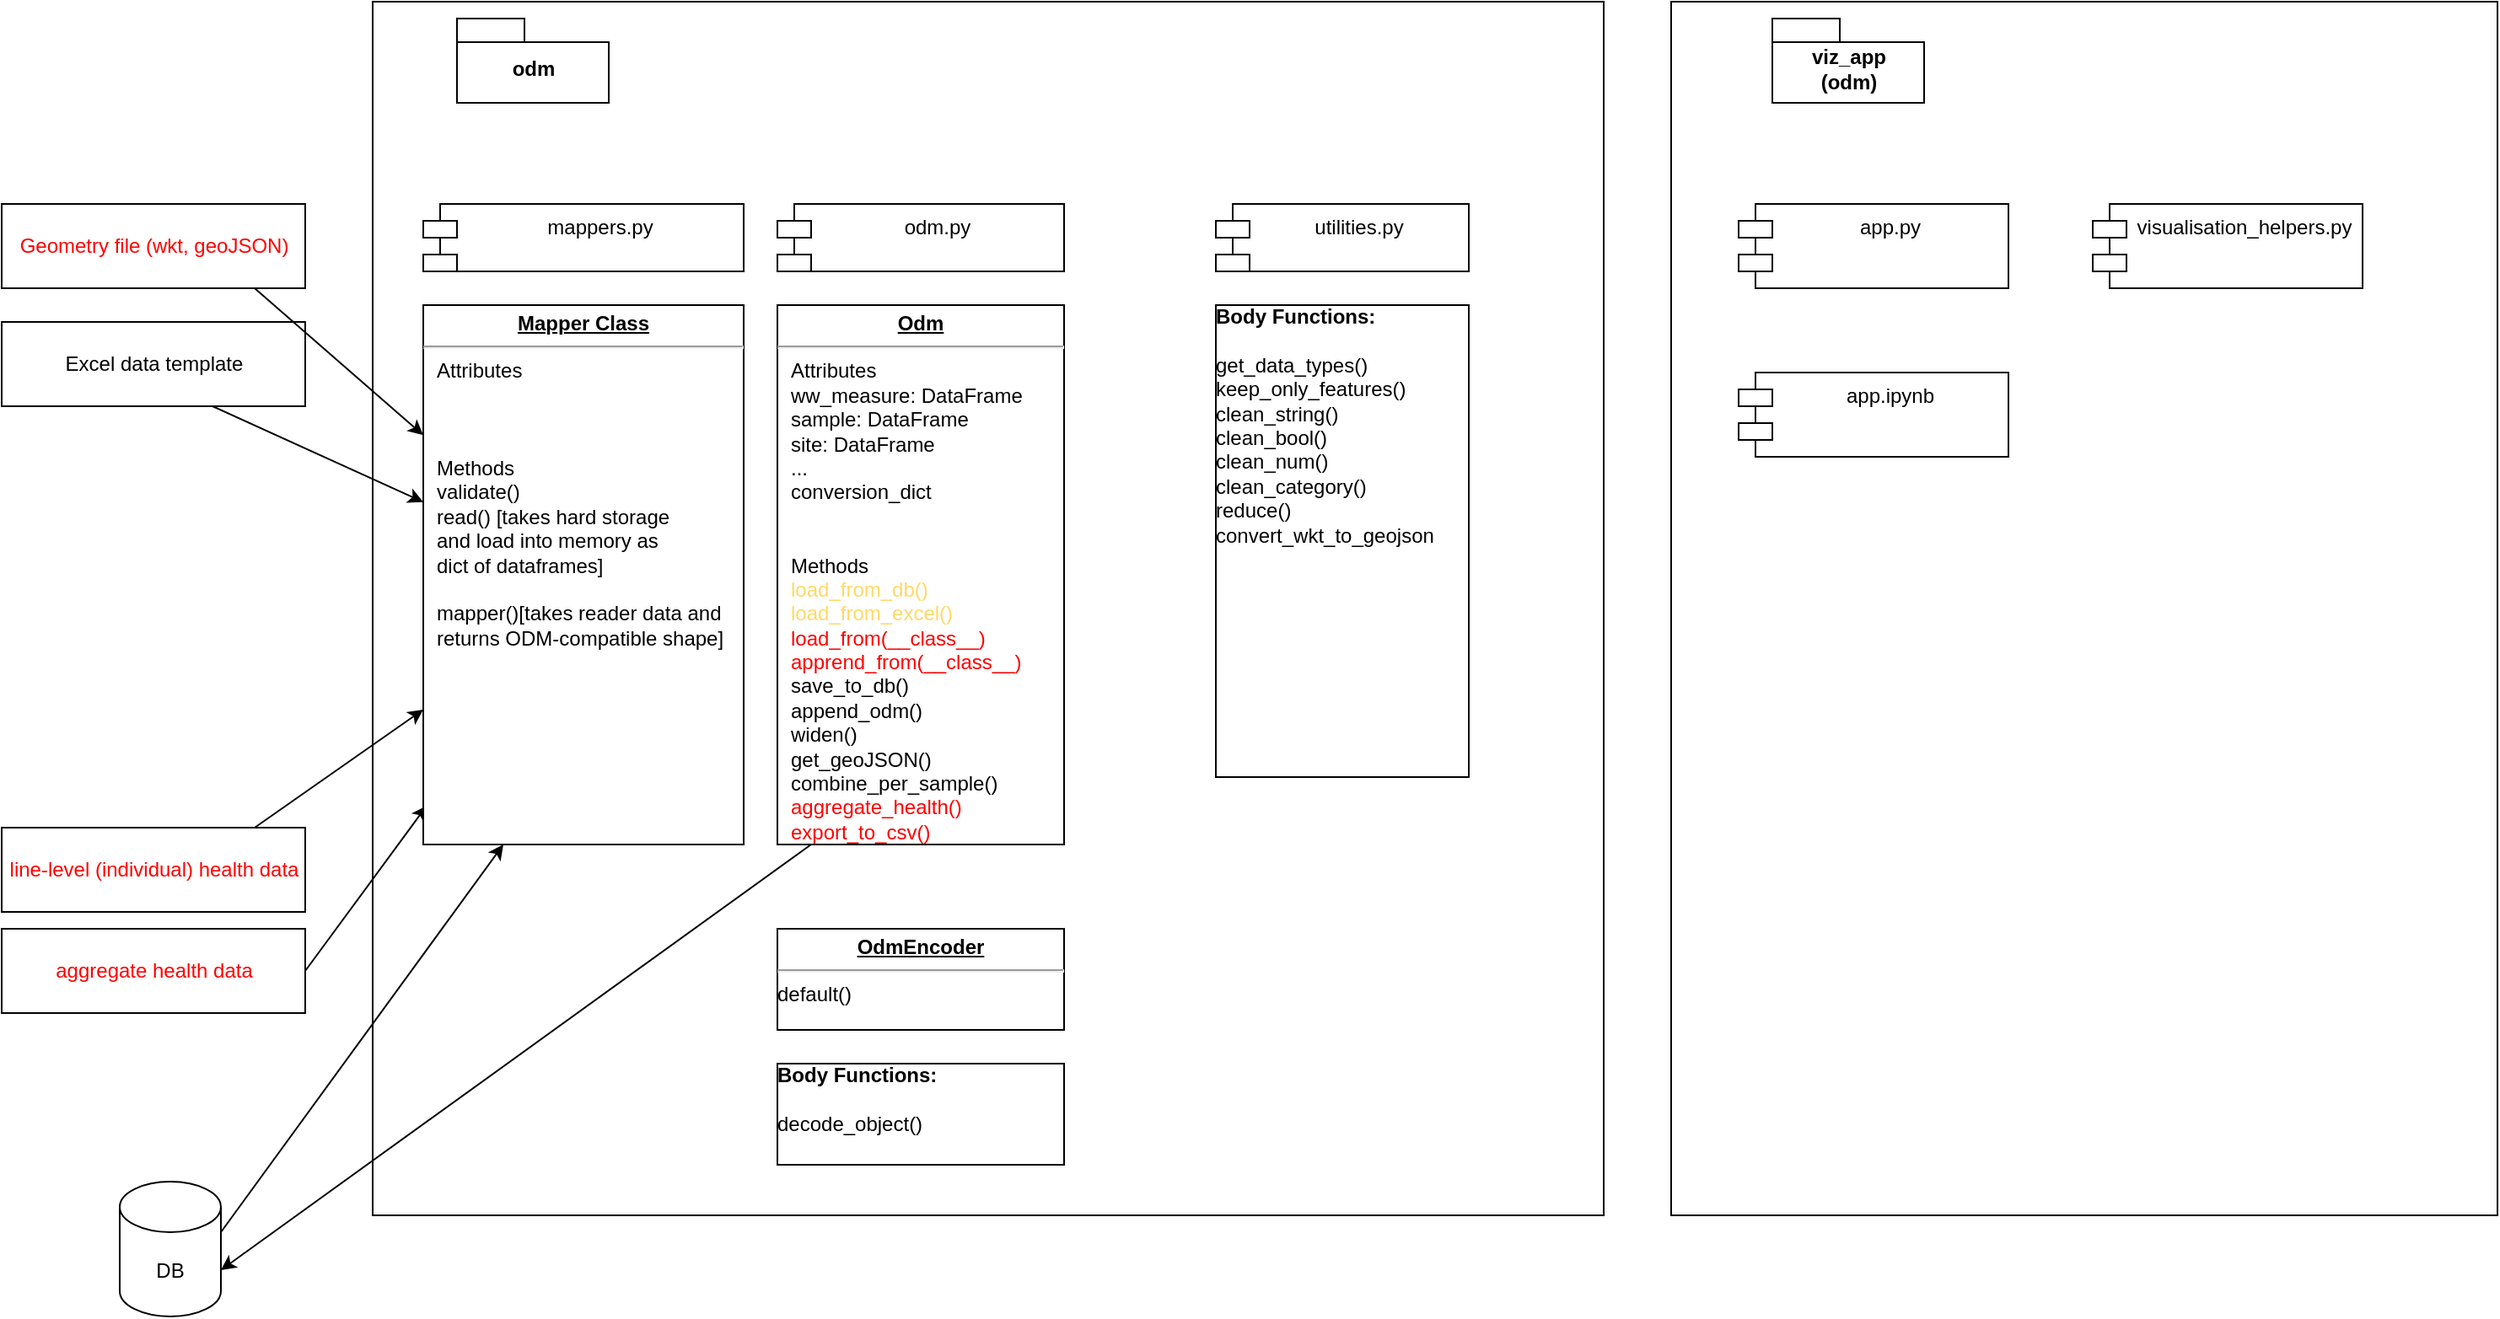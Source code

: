 <mxfile version="14.4.8" type="github"><diagram id="J2tYgQzWkE0d9zS7tPdh" name="Page-1"><mxGraphModel dx="1426" dy="852" grid="1" gridSize="10" guides="1" tooltips="1" connect="1" arrows="1" fold="1" page="1" pageScale="1" pageWidth="850" pageHeight="1100" math="0" shadow="0"><root><mxCell id="0"/><mxCell id="1" parent="0"/><mxCell id="Ons94C2ZRACeFPXKF9dP-37" value="" style="rounded=0;whiteSpace=wrap;html=1;fontColor=#FF0000;fillColor=none;" vertex="1" parent="1"><mxGeometry x="1020" y="80" width="490" height="720" as="geometry"/></mxCell><mxCell id="Ons94C2ZRACeFPXKF9dP-36" value="" style="rounded=0;whiteSpace=wrap;html=1;fontColor=#FF0000;fillColor=none;" vertex="1" parent="1"><mxGeometry x="250" y="80" width="730" height="720" as="geometry"/></mxCell><mxCell id="Ons94C2ZRACeFPXKF9dP-13" value="odm" style="shape=folder;fontStyle=1;spacingTop=10;tabWidth=40;tabHeight=14;tabPosition=left;html=1;" vertex="1" parent="1"><mxGeometry x="300" y="90" width="90" height="50" as="geometry"/></mxCell><mxCell id="Ons94C2ZRACeFPXKF9dP-15" value="odm.py " style="shape=module;align=left;spacingLeft=20;align=center;verticalAlign=top;" vertex="1" parent="1"><mxGeometry x="490" y="200" width="170" height="40" as="geometry"/></mxCell><mxCell id="Ons94C2ZRACeFPXKF9dP-16" value="utilities.py " style="shape=module;align=left;spacingLeft=20;align=center;verticalAlign=top;" vertex="1" parent="1"><mxGeometry x="750" y="200" width="150" height="40" as="geometry"/></mxCell><mxCell id="Ons94C2ZRACeFPXKF9dP-17" value="visualisation_helpers.py " style="shape=module;align=left;spacingLeft=20;align=center;verticalAlign=top;" vertex="1" parent="1"><mxGeometry x="1270" y="200" width="160" height="50" as="geometry"/></mxCell><mxCell id="Ons94C2ZRACeFPXKF9dP-18" value="&lt;p style=&quot;margin: 0px ; margin-top: 4px ; text-align: center ; text-decoration: underline&quot;&gt;&lt;b&gt;Odm&lt;/b&gt;&lt;/p&gt;&lt;hr&gt;&lt;p style=&quot;margin: 0px ; margin-left: 8px&quot;&gt;Attributes&lt;br&gt;&lt;/p&gt;&lt;p style=&quot;margin: 0px ; margin-left: 8px&quot;&gt;ww_measure: DataFrame&lt;/p&gt;&lt;p style=&quot;margin: 0px ; margin-left: 8px&quot;&gt;sample: DataFrame&lt;/p&gt;&lt;p style=&quot;margin: 0px ; margin-left: 8px&quot;&gt;site: DataFrame&lt;/p&gt;&lt;p style=&quot;margin: 0px ; margin-left: 8px&quot;&gt;...&lt;/p&gt;&lt;p style=&quot;margin: 0px ; margin-left: 8px&quot;&gt;conversion_dict&lt;br&gt;&lt;/p&gt;&lt;p style=&quot;margin: 0px ; margin-left: 8px&quot;&gt;&lt;br&gt;&lt;/p&gt;&lt;p style=&quot;margin: 0px ; margin-left: 8px&quot;&gt;&lt;br&gt;&lt;/p&gt;&lt;p style=&quot;margin: 0px ; margin-left: 8px&quot;&gt;Methods&lt;/p&gt;&lt;p style=&quot;margin: 0px ; margin-left: 8px&quot;&gt;&lt;font color=&quot;#FFD966&quot;&gt;load_from_db()&lt;/font&gt;&lt;/p&gt;&lt;p style=&quot;margin: 0px ; margin-left: 8px&quot;&gt;&lt;font color=&quot;#FFD966&quot;&gt;load_from_excel()&lt;/font&gt;&lt;/p&gt;&lt;p style=&quot;margin: 0px ; margin-left: 8px&quot;&gt;&lt;font color=&quot;#FFD966&quot;&gt;&lt;font color=&quot;#FF0000&quot;&gt;load_from(__class__)&lt;/font&gt;&lt;/font&gt;&lt;/p&gt;&lt;p style=&quot;margin: 0px ; margin-left: 8px&quot;&gt;&lt;font color=&quot;#FFD966&quot;&gt;&lt;font color=&quot;#FF0000&quot;&gt;apprend_from(__class__)&lt;/font&gt;&lt;br&gt;&lt;/font&gt;&lt;/p&gt;&lt;p style=&quot;margin: 0px ; margin-left: 8px&quot;&gt;save_to_db()&lt;/p&gt;&lt;p style=&quot;margin: 0px ; margin-left: 8px&quot;&gt;append_odm()&lt;/p&gt;&lt;p style=&quot;margin: 0px ; margin-left: 8px&quot;&gt;widen()&lt;/p&gt;&lt;p style=&quot;margin: 0px ; margin-left: 8px&quot;&gt;get_geoJSON()&lt;/p&gt;&lt;p style=&quot;margin: 0px ; margin-left: 8px&quot;&gt;combine_per_sample()&lt;/p&gt;&lt;p style=&quot;margin: 0px ; margin-left: 8px&quot;&gt;&lt;font color=&quot;#FF0000&quot;&gt;aggregate_health()&lt;/font&gt;&lt;/p&gt;&lt;p style=&quot;margin: 0px ; margin-left: 8px&quot;&gt;&lt;font color=&quot;#FF0000&quot;&gt;export_to_csv()&lt;br&gt;&lt;/font&gt;&lt;/p&gt;&lt;p style=&quot;margin: 0px ; margin-left: 8px&quot;&gt;&lt;br&gt;&lt;/p&gt;" style="verticalAlign=top;align=left;overflow=fill;fontSize=12;fontFamily=Helvetica;html=1;" vertex="1" parent="1"><mxGeometry x="490" y="260" width="170" height="320" as="geometry"/></mxCell><mxCell id="Ons94C2ZRACeFPXKF9dP-19" value="&lt;p style=&quot;margin: 0px ; margin-top: 4px ; text-align: center ; text-decoration: underline&quot;&gt;&lt;b&gt;OdmEncoder&lt;/b&gt;&lt;/p&gt;&lt;hr&gt;default()" style="verticalAlign=top;align=left;overflow=fill;fontSize=12;fontFamily=Helvetica;html=1;" vertex="1" parent="1"><mxGeometry x="490" y="630" width="170" height="60" as="geometry"/></mxCell><mxCell id="Ons94C2ZRACeFPXKF9dP-20" value="&lt;div&gt;&lt;b&gt;Body Functions:&lt;/b&gt;&lt;/div&gt;&lt;div&gt;&lt;br&gt;&lt;/div&gt;&lt;div&gt;decode_object()&lt;br&gt;&lt;/div&gt;" style="verticalAlign=top;align=left;overflow=fill;fontSize=12;fontFamily=Helvetica;html=1;" vertex="1" parent="1"><mxGeometry x="490" y="710" width="170" height="60" as="geometry"/></mxCell><mxCell id="Ons94C2ZRACeFPXKF9dP-21" value="&lt;div&gt;&lt;b&gt;Body Functions:&lt;/b&gt;&lt;/div&gt;&lt;div&gt;&lt;br&gt;&lt;/div&gt;&lt;div&gt;get_data_types()&lt;/div&gt;&lt;div&gt;keep_only_features()&lt;/div&gt;&lt;div&gt;clean_string()&lt;/div&gt;&lt;div&gt;clean_bool()&lt;/div&gt;&lt;div&gt;clean_num()&lt;/div&gt;&lt;div&gt;clean_category()&lt;/div&gt;&lt;div&gt;reduce()&lt;/div&gt;&lt;div&gt;convert_wkt_to_geojson&lt;/div&gt;&lt;div&gt;&lt;br&gt;&lt;/div&gt;&lt;div&gt;&lt;br&gt;&lt;/div&gt;" style="verticalAlign=top;align=left;overflow=fill;fontSize=12;fontFamily=Helvetica;html=1;" vertex="1" parent="1"><mxGeometry x="750" y="260" width="150" height="280" as="geometry"/></mxCell><mxCell id="Ons94C2ZRACeFPXKF9dP-22" value="Excel data template" style="html=1;" vertex="1" parent="1"><mxGeometry x="30" y="270" width="180" height="50" as="geometry"/></mxCell><mxCell id="Ons94C2ZRACeFPXKF9dP-23" value="DB" style="shape=cylinder3;whiteSpace=wrap;html=1;boundedLbl=1;backgroundOutline=1;size=15;" vertex="1" parent="1"><mxGeometry x="100" y="780" width="60" height="80" as="geometry"/></mxCell><mxCell id="Ons94C2ZRACeFPXKF9dP-24" value="" style="endArrow=classic;html=1;" edge="1" parent="1" target="Ons94C2ZRACeFPXKF9dP-33"><mxGeometry width="50" height="50" relative="1" as="geometry"><mxPoint x="155" y="320" as="sourcePoint"/><mxPoint x="250" y="380" as="targetPoint"/></mxGeometry></mxCell><mxCell id="Ons94C2ZRACeFPXKF9dP-25" value="" style="endArrow=classic;html=1;entryX=1;entryY=0;entryDx=0;entryDy=52.5;entryPerimeter=0;" edge="1" parent="1" target="Ons94C2ZRACeFPXKF9dP-23"><mxGeometry width="50" height="50" relative="1" as="geometry"><mxPoint x="510" y="580" as="sourcePoint"/><mxPoint x="410" y="650" as="targetPoint"/></mxGeometry></mxCell><mxCell id="Ons94C2ZRACeFPXKF9dP-26" value="" style="endArrow=classic;html=1;entryX=0.25;entryY=1;entryDx=0;entryDy=0;" edge="1" parent="1" target="Ons94C2ZRACeFPXKF9dP-33"><mxGeometry width="50" height="50" relative="1" as="geometry"><mxPoint x="160" y="810" as="sourcePoint"/><mxPoint x="260" y="740" as="targetPoint"/></mxGeometry></mxCell><mxCell id="Ons94C2ZRACeFPXKF9dP-27" value="Geometry file (wkt, geoJSON)" style="html=1;fontColor=#FF0000;" vertex="1" parent="1"><mxGeometry x="30" y="200" width="180" height="50" as="geometry"/></mxCell><mxCell id="Ons94C2ZRACeFPXKF9dP-28" value="" style="endArrow=classic;html=1;" edge="1" parent="1" target="Ons94C2ZRACeFPXKF9dP-33"><mxGeometry width="50" height="50" relative="1" as="geometry"><mxPoint x="180" y="250" as="sourcePoint"/><mxPoint x="275" y="310" as="targetPoint"/></mxGeometry></mxCell><mxCell id="Ons94C2ZRACeFPXKF9dP-29" value="line-level (individual) health data" style="html=1;fontColor=#FF0000;" vertex="1" parent="1"><mxGeometry x="30" y="570" width="180" height="50" as="geometry"/></mxCell><mxCell id="Ons94C2ZRACeFPXKF9dP-30" value="" style="endArrow=classic;html=1;" edge="1" parent="1"><mxGeometry width="50" height="50" relative="1" as="geometry"><mxPoint x="180" y="570" as="sourcePoint"/><mxPoint x="280" y="500" as="targetPoint"/></mxGeometry></mxCell><mxCell id="Ons94C2ZRACeFPXKF9dP-31" value="aggregate health data" style="html=1;fontColor=#FF0000;" vertex="1" parent="1"><mxGeometry x="30" y="630" width="180" height="50" as="geometry"/></mxCell><mxCell id="Ons94C2ZRACeFPXKF9dP-32" value="" style="endArrow=classic;html=1;entryX=0.011;entryY=0.928;entryDx=0;entryDy=0;entryPerimeter=0;exitX=1;exitY=0.5;exitDx=0;exitDy=0;" edge="1" parent="1" source="Ons94C2ZRACeFPXKF9dP-31" target="Ons94C2ZRACeFPXKF9dP-33"><mxGeometry width="50" height="50" relative="1" as="geometry"><mxPoint x="190" y="650" as="sourcePoint"/><mxPoint x="290" y="580" as="targetPoint"/></mxGeometry></mxCell><mxCell id="Ons94C2ZRACeFPXKF9dP-33" value="&lt;p style=&quot;margin: 0px ; margin-top: 4px ; text-align: center ; text-decoration: underline&quot;&gt;&lt;b&gt;Mapper Class&lt;/b&gt;&lt;br&gt;&lt;/p&gt;&lt;hr&gt;&lt;p style=&quot;margin: 0px ; margin-left: 8px&quot;&gt;Attributes&lt;br&gt;&lt;/p&gt;&lt;br&gt;&lt;p style=&quot;margin: 0px ; margin-left: 8px&quot;&gt;&lt;br&gt;&lt;/p&gt;&lt;p style=&quot;margin: 0px ; margin-left: 8px&quot;&gt;&lt;br&gt;&lt;/p&gt;&lt;p style=&quot;margin: 0px ; margin-left: 8px&quot;&gt;Methods&lt;/p&gt;&lt;p style=&quot;margin: 0px ; margin-left: 8px&quot;&gt;validate()&lt;/p&gt;&lt;p style=&quot;margin: 0px ; margin-left: 8px&quot;&gt;read() [takes hard storage&lt;/p&gt;&lt;p style=&quot;margin: 0px ; margin-left: 8px&quot;&gt; and load into memory as&lt;/p&gt;&lt;p style=&quot;margin: 0px ; margin-left: 8px&quot;&gt; dict of dataframes]&lt;/p&gt;&lt;p style=&quot;margin: 0px ; margin-left: 8px&quot;&gt;&lt;br&gt;&lt;/p&gt;&lt;p style=&quot;margin: 0px ; margin-left: 8px&quot;&gt;mapper()[takes reader data and &lt;br&gt;&lt;/p&gt;&lt;p style=&quot;margin: 0px ; margin-left: 8px&quot;&gt;returns ODM-compatible shape]&lt;br&gt;&lt;/p&gt;&lt;br&gt;&lt;p style=&quot;margin: 0px ; margin-left: 8px&quot;&gt;&lt;br&gt;&lt;/p&gt;" style="verticalAlign=top;align=left;overflow=fill;fontSize=12;fontFamily=Helvetica;html=1;" vertex="1" parent="1"><mxGeometry x="280" y="260" width="190" height="320" as="geometry"/></mxCell><mxCell id="Ons94C2ZRACeFPXKF9dP-34" value="mappers.py " style="shape=module;align=left;spacingLeft=20;align=center;verticalAlign=top;" vertex="1" parent="1"><mxGeometry x="280" y="200" width="190" height="40" as="geometry"/></mxCell><mxCell id="Ons94C2ZRACeFPXKF9dP-35" value="&lt;div&gt;viz_app&lt;/div&gt;&lt;div&gt;(odm)&lt;br&gt;&lt;/div&gt;" style="shape=folder;fontStyle=1;spacingTop=10;tabWidth=40;tabHeight=14;tabPosition=left;html=1;" vertex="1" parent="1"><mxGeometry x="1080" y="90" width="90" height="50" as="geometry"/></mxCell><mxCell id="Ons94C2ZRACeFPXKF9dP-38" value="app.py" style="shape=module;align=left;spacingLeft=20;align=center;verticalAlign=top;" vertex="1" parent="1"><mxGeometry x="1060" y="200" width="160" height="50" as="geometry"/></mxCell><mxCell id="Ons94C2ZRACeFPXKF9dP-39" value="app.ipynb" style="shape=module;align=left;spacingLeft=20;align=center;verticalAlign=top;" vertex="1" parent="1"><mxGeometry x="1060" y="300" width="160" height="50" as="geometry"/></mxCell></root></mxGraphModel></diagram></mxfile>